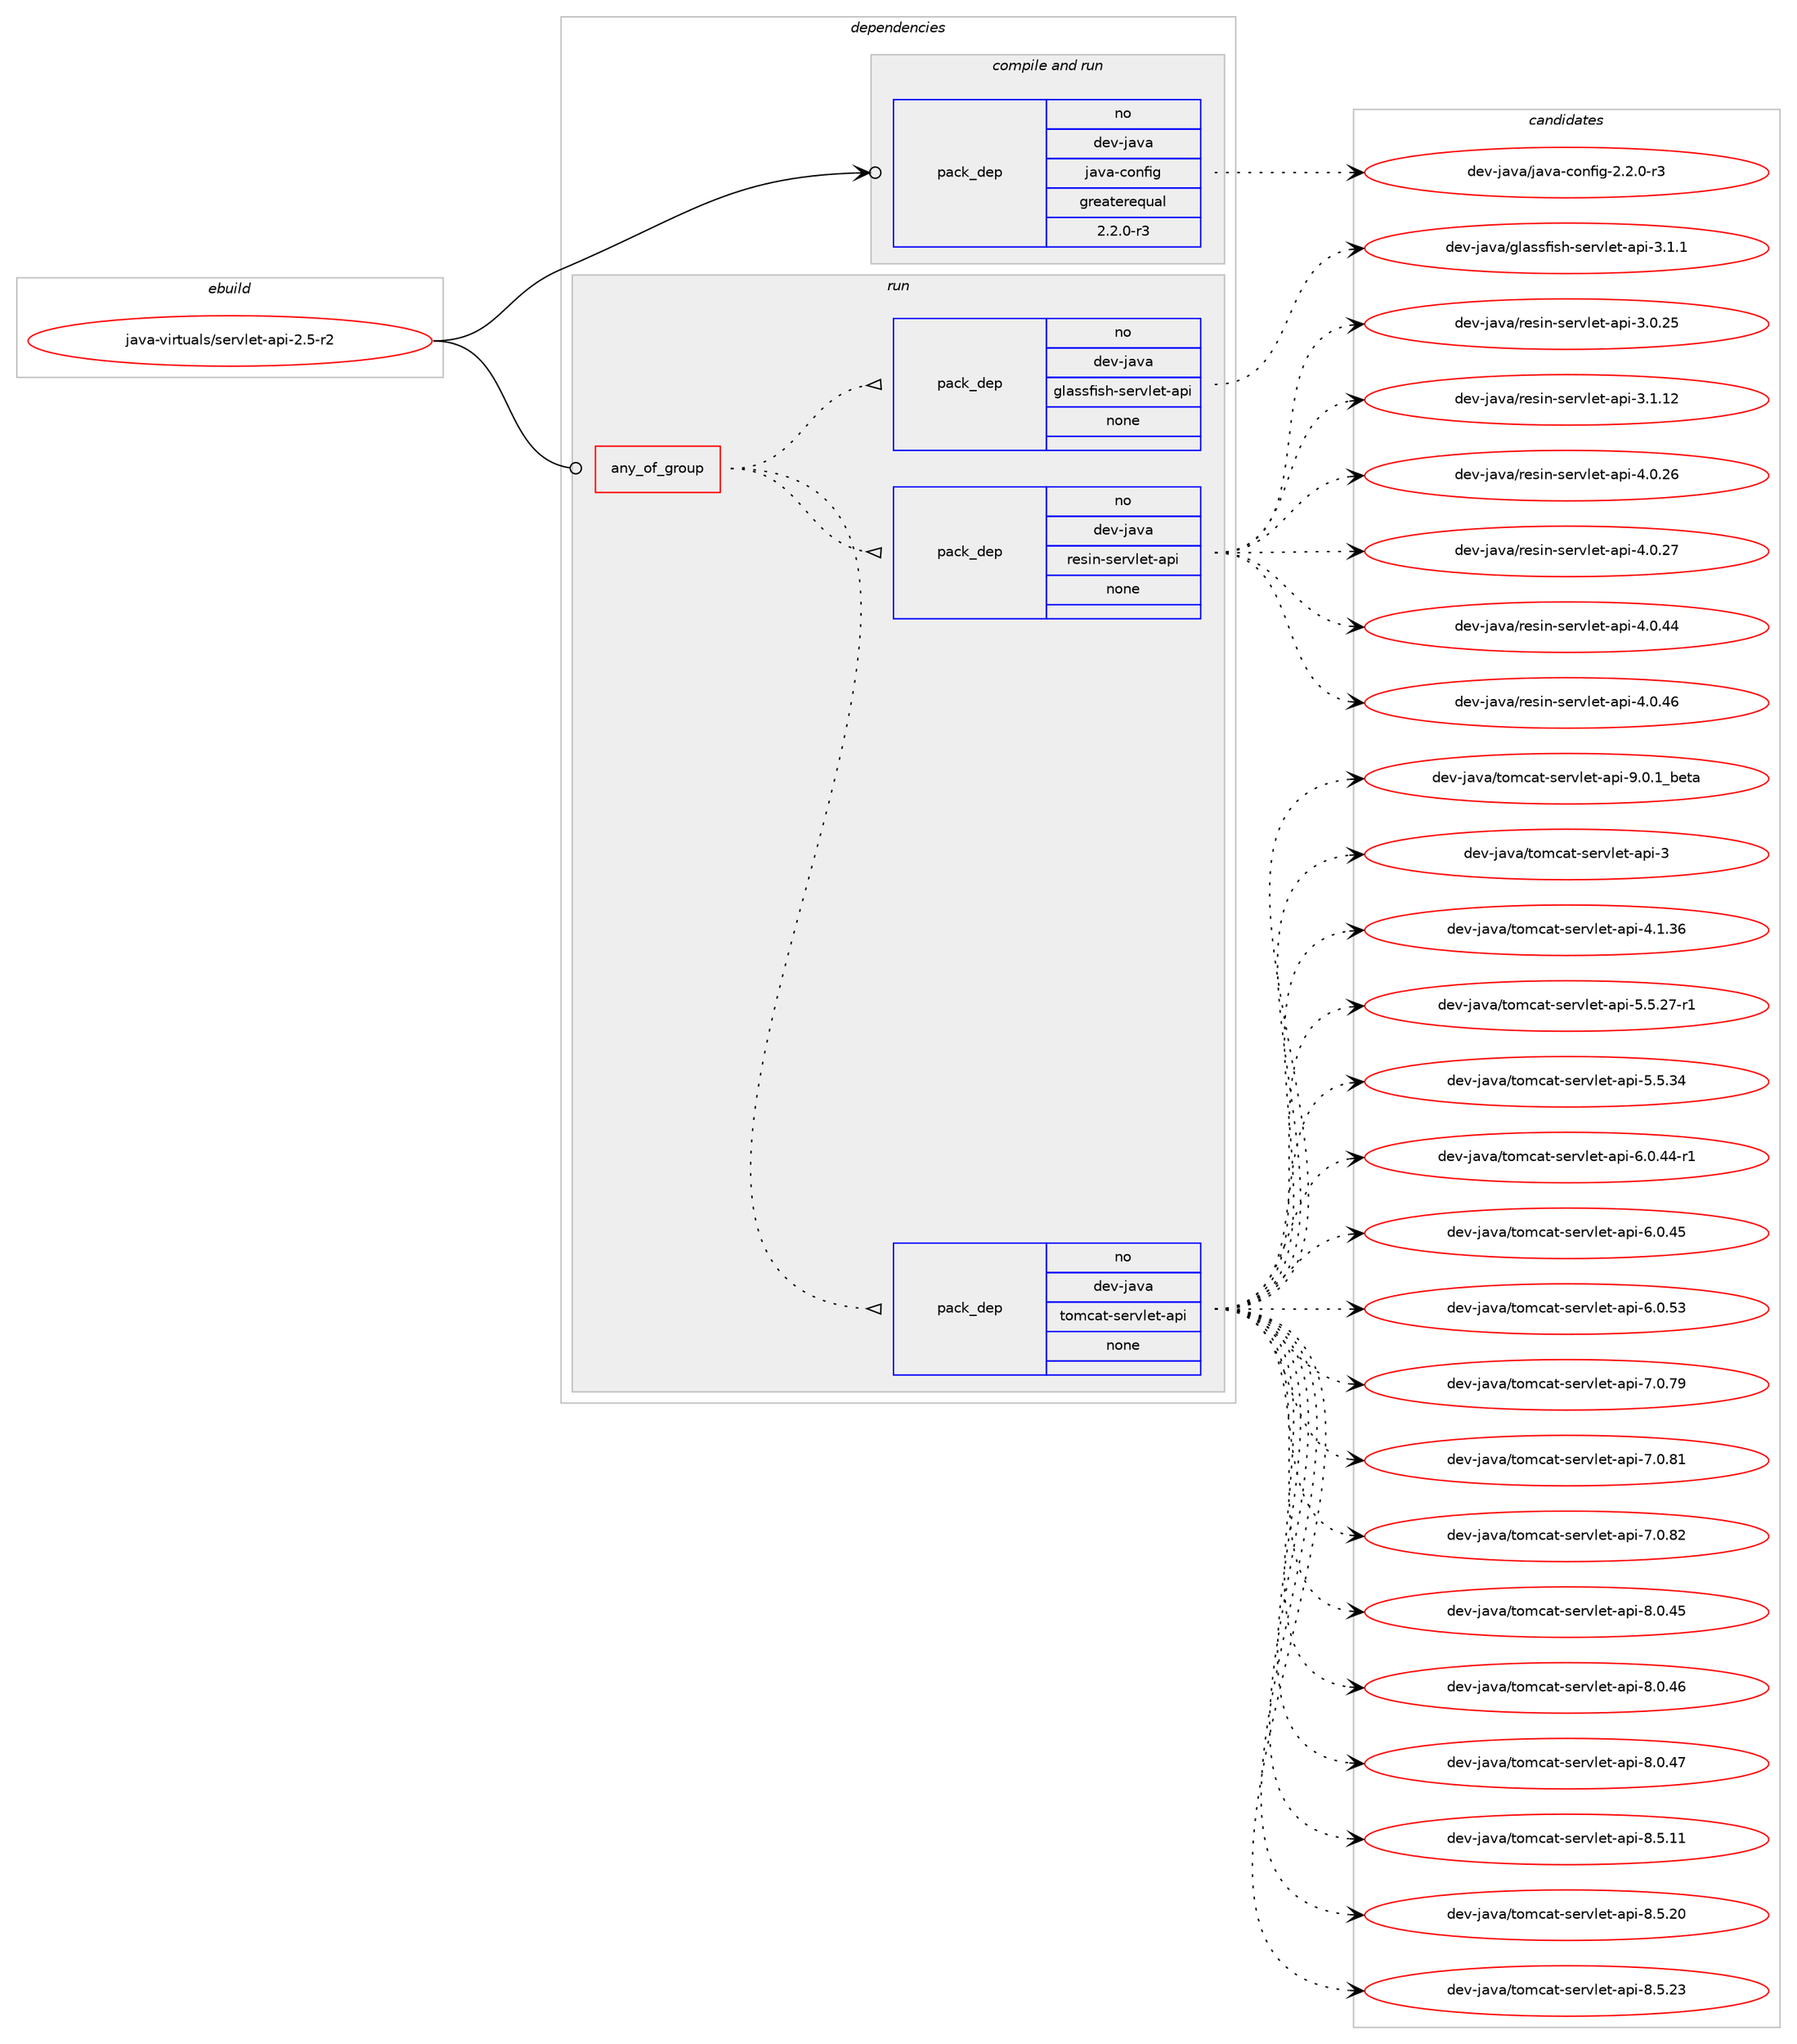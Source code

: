 digraph prolog {

# *************
# Graph options
# *************

newrank=true;
concentrate=true;
compound=true;
graph [rankdir=LR,fontname=Helvetica,fontsize=10,ranksep=1.5];#, ranksep=2.5, nodesep=0.2];
edge  [arrowhead=vee];
node  [fontname=Helvetica,fontsize=10];

# **********
# The ebuild
# **********

subgraph cluster_leftcol {
color=gray;
rank=same;
label=<<i>ebuild</i>>;
id [label="java-virtuals/servlet-api-2.5-r2", color=red, width=4, href="../java-virtuals/servlet-api-2.5-r2.svg"];
}

# ****************
# The dependencies
# ****************

subgraph cluster_midcol {
color=gray;
label=<<i>dependencies</i>>;
subgraph cluster_compile {
fillcolor="#eeeeee";
style=filled;
label=<<i>compile</i>>;
}
subgraph cluster_compileandrun {
fillcolor="#eeeeee";
style=filled;
label=<<i>compile and run</i>>;
subgraph pack225750 {
dependency313011 [label=<<TABLE BORDER="0" CELLBORDER="1" CELLSPACING="0" CELLPADDING="4" WIDTH="220"><TR><TD ROWSPAN="6" CELLPADDING="30">pack_dep</TD></TR><TR><TD WIDTH="110">no</TD></TR><TR><TD>dev-java</TD></TR><TR><TD>java-config</TD></TR><TR><TD>greaterequal</TD></TR><TR><TD>2.2.0-r3</TD></TR></TABLE>>, shape=none, color=blue];
}
id:e -> dependency313011:w [weight=20,style="solid",arrowhead="odotvee"];
}
subgraph cluster_run {
fillcolor="#eeeeee";
style=filled;
label=<<i>run</i>>;
subgraph any4895 {
dependency313012 [label=<<TABLE BORDER="0" CELLBORDER="1" CELLSPACING="0" CELLPADDING="4"><TR><TD CELLPADDING="10">any_of_group</TD></TR></TABLE>>, shape=none, color=red];subgraph pack225751 {
dependency313013 [label=<<TABLE BORDER="0" CELLBORDER="1" CELLSPACING="0" CELLPADDING="4" WIDTH="220"><TR><TD ROWSPAN="6" CELLPADDING="30">pack_dep</TD></TR><TR><TD WIDTH="110">no</TD></TR><TR><TD>dev-java</TD></TR><TR><TD>tomcat-servlet-api</TD></TR><TR><TD>none</TD></TR><TR><TD></TD></TR></TABLE>>, shape=none, color=blue];
}
dependency313012:e -> dependency313013:w [weight=20,style="dotted",arrowhead="oinv"];
subgraph pack225752 {
dependency313014 [label=<<TABLE BORDER="0" CELLBORDER="1" CELLSPACING="0" CELLPADDING="4" WIDTH="220"><TR><TD ROWSPAN="6" CELLPADDING="30">pack_dep</TD></TR><TR><TD WIDTH="110">no</TD></TR><TR><TD>dev-java</TD></TR><TR><TD>resin-servlet-api</TD></TR><TR><TD>none</TD></TR><TR><TD></TD></TR></TABLE>>, shape=none, color=blue];
}
dependency313012:e -> dependency313014:w [weight=20,style="dotted",arrowhead="oinv"];
subgraph pack225753 {
dependency313015 [label=<<TABLE BORDER="0" CELLBORDER="1" CELLSPACING="0" CELLPADDING="4" WIDTH="220"><TR><TD ROWSPAN="6" CELLPADDING="30">pack_dep</TD></TR><TR><TD WIDTH="110">no</TD></TR><TR><TD>dev-java</TD></TR><TR><TD>glassfish-servlet-api</TD></TR><TR><TD>none</TD></TR><TR><TD></TD></TR></TABLE>>, shape=none, color=blue];
}
dependency313012:e -> dependency313015:w [weight=20,style="dotted",arrowhead="oinv"];
}
id:e -> dependency313012:w [weight=20,style="solid",arrowhead="odot"];
}
}

# **************
# The candidates
# **************

subgraph cluster_choices {
rank=same;
color=gray;
label=<<i>candidates</i>>;

subgraph choice225750 {
color=black;
nodesep=1;
choice10010111845106971189747106971189745991111101021051034550465046484511451 [label="dev-java/java-config-2.2.0-r3", color=red, width=4,href="../dev-java/java-config-2.2.0-r3.svg"];
dependency313011:e -> choice10010111845106971189747106971189745991111101021051034550465046484511451:w [style=dotted,weight="100"];
}
subgraph choice225751 {
color=black;
nodesep=1;
choice1001011184510697118974711611110999971164511510111411810810111645971121054551 [label="dev-java/tomcat-servlet-api-3", color=red, width=4,href="../dev-java/tomcat-servlet-api-3.svg"];
choice10010111845106971189747116111109999711645115101114118108101116459711210545524649465154 [label="dev-java/tomcat-servlet-api-4.1.36", color=red, width=4,href="../dev-java/tomcat-servlet-api-4.1.36.svg"];
choice100101118451069711897471161111099997116451151011141181081011164597112105455346534650554511449 [label="dev-java/tomcat-servlet-api-5.5.27-r1", color=red, width=4,href="../dev-java/tomcat-servlet-api-5.5.27-r1.svg"];
choice10010111845106971189747116111109999711645115101114118108101116459711210545534653465152 [label="dev-java/tomcat-servlet-api-5.5.34", color=red, width=4,href="../dev-java/tomcat-servlet-api-5.5.34.svg"];
choice100101118451069711897471161111099997116451151011141181081011164597112105455446484652524511449 [label="dev-java/tomcat-servlet-api-6.0.44-r1", color=red, width=4,href="../dev-java/tomcat-servlet-api-6.0.44-r1.svg"];
choice10010111845106971189747116111109999711645115101114118108101116459711210545544648465253 [label="dev-java/tomcat-servlet-api-6.0.45", color=red, width=4,href="../dev-java/tomcat-servlet-api-6.0.45.svg"];
choice10010111845106971189747116111109999711645115101114118108101116459711210545544648465351 [label="dev-java/tomcat-servlet-api-6.0.53", color=red, width=4,href="../dev-java/tomcat-servlet-api-6.0.53.svg"];
choice10010111845106971189747116111109999711645115101114118108101116459711210545554648465557 [label="dev-java/tomcat-servlet-api-7.0.79", color=red, width=4,href="../dev-java/tomcat-servlet-api-7.0.79.svg"];
choice10010111845106971189747116111109999711645115101114118108101116459711210545554648465649 [label="dev-java/tomcat-servlet-api-7.0.81", color=red, width=4,href="../dev-java/tomcat-servlet-api-7.0.81.svg"];
choice10010111845106971189747116111109999711645115101114118108101116459711210545554648465650 [label="dev-java/tomcat-servlet-api-7.0.82", color=red, width=4,href="../dev-java/tomcat-servlet-api-7.0.82.svg"];
choice10010111845106971189747116111109999711645115101114118108101116459711210545564648465253 [label="dev-java/tomcat-servlet-api-8.0.45", color=red, width=4,href="../dev-java/tomcat-servlet-api-8.0.45.svg"];
choice10010111845106971189747116111109999711645115101114118108101116459711210545564648465254 [label="dev-java/tomcat-servlet-api-8.0.46", color=red, width=4,href="../dev-java/tomcat-servlet-api-8.0.46.svg"];
choice10010111845106971189747116111109999711645115101114118108101116459711210545564648465255 [label="dev-java/tomcat-servlet-api-8.0.47", color=red, width=4,href="../dev-java/tomcat-servlet-api-8.0.47.svg"];
choice10010111845106971189747116111109999711645115101114118108101116459711210545564653464949 [label="dev-java/tomcat-servlet-api-8.5.11", color=red, width=4,href="../dev-java/tomcat-servlet-api-8.5.11.svg"];
choice10010111845106971189747116111109999711645115101114118108101116459711210545564653465048 [label="dev-java/tomcat-servlet-api-8.5.20", color=red, width=4,href="../dev-java/tomcat-servlet-api-8.5.20.svg"];
choice10010111845106971189747116111109999711645115101114118108101116459711210545564653465051 [label="dev-java/tomcat-servlet-api-8.5.23", color=red, width=4,href="../dev-java/tomcat-servlet-api-8.5.23.svg"];
choice100101118451069711897471161111099997116451151011141181081011164597112105455746484649959810111697 [label="dev-java/tomcat-servlet-api-9.0.1_beta", color=red, width=4,href="../dev-java/tomcat-servlet-api-9.0.1_beta.svg"];
dependency313013:e -> choice1001011184510697118974711611110999971164511510111411810810111645971121054551:w [style=dotted,weight="100"];
dependency313013:e -> choice10010111845106971189747116111109999711645115101114118108101116459711210545524649465154:w [style=dotted,weight="100"];
dependency313013:e -> choice100101118451069711897471161111099997116451151011141181081011164597112105455346534650554511449:w [style=dotted,weight="100"];
dependency313013:e -> choice10010111845106971189747116111109999711645115101114118108101116459711210545534653465152:w [style=dotted,weight="100"];
dependency313013:e -> choice100101118451069711897471161111099997116451151011141181081011164597112105455446484652524511449:w [style=dotted,weight="100"];
dependency313013:e -> choice10010111845106971189747116111109999711645115101114118108101116459711210545544648465253:w [style=dotted,weight="100"];
dependency313013:e -> choice10010111845106971189747116111109999711645115101114118108101116459711210545544648465351:w [style=dotted,weight="100"];
dependency313013:e -> choice10010111845106971189747116111109999711645115101114118108101116459711210545554648465557:w [style=dotted,weight="100"];
dependency313013:e -> choice10010111845106971189747116111109999711645115101114118108101116459711210545554648465649:w [style=dotted,weight="100"];
dependency313013:e -> choice10010111845106971189747116111109999711645115101114118108101116459711210545554648465650:w [style=dotted,weight="100"];
dependency313013:e -> choice10010111845106971189747116111109999711645115101114118108101116459711210545564648465253:w [style=dotted,weight="100"];
dependency313013:e -> choice10010111845106971189747116111109999711645115101114118108101116459711210545564648465254:w [style=dotted,weight="100"];
dependency313013:e -> choice10010111845106971189747116111109999711645115101114118108101116459711210545564648465255:w [style=dotted,weight="100"];
dependency313013:e -> choice10010111845106971189747116111109999711645115101114118108101116459711210545564653464949:w [style=dotted,weight="100"];
dependency313013:e -> choice10010111845106971189747116111109999711645115101114118108101116459711210545564653465048:w [style=dotted,weight="100"];
dependency313013:e -> choice10010111845106971189747116111109999711645115101114118108101116459711210545564653465051:w [style=dotted,weight="100"];
dependency313013:e -> choice100101118451069711897471161111099997116451151011141181081011164597112105455746484649959810111697:w [style=dotted,weight="100"];
}
subgraph choice225752 {
color=black;
nodesep=1;
choice1001011184510697118974711410111510511045115101114118108101116459711210545514648465053 [label="dev-java/resin-servlet-api-3.0.25", color=red, width=4,href="../dev-java/resin-servlet-api-3.0.25.svg"];
choice1001011184510697118974711410111510511045115101114118108101116459711210545514649464950 [label="dev-java/resin-servlet-api-3.1.12", color=red, width=4,href="../dev-java/resin-servlet-api-3.1.12.svg"];
choice1001011184510697118974711410111510511045115101114118108101116459711210545524648465054 [label="dev-java/resin-servlet-api-4.0.26", color=red, width=4,href="../dev-java/resin-servlet-api-4.0.26.svg"];
choice1001011184510697118974711410111510511045115101114118108101116459711210545524648465055 [label="dev-java/resin-servlet-api-4.0.27", color=red, width=4,href="../dev-java/resin-servlet-api-4.0.27.svg"];
choice1001011184510697118974711410111510511045115101114118108101116459711210545524648465252 [label="dev-java/resin-servlet-api-4.0.44", color=red, width=4,href="../dev-java/resin-servlet-api-4.0.44.svg"];
choice1001011184510697118974711410111510511045115101114118108101116459711210545524648465254 [label="dev-java/resin-servlet-api-4.0.46", color=red, width=4,href="../dev-java/resin-servlet-api-4.0.46.svg"];
dependency313014:e -> choice1001011184510697118974711410111510511045115101114118108101116459711210545514648465053:w [style=dotted,weight="100"];
dependency313014:e -> choice1001011184510697118974711410111510511045115101114118108101116459711210545514649464950:w [style=dotted,weight="100"];
dependency313014:e -> choice1001011184510697118974711410111510511045115101114118108101116459711210545524648465054:w [style=dotted,weight="100"];
dependency313014:e -> choice1001011184510697118974711410111510511045115101114118108101116459711210545524648465055:w [style=dotted,weight="100"];
dependency313014:e -> choice1001011184510697118974711410111510511045115101114118108101116459711210545524648465252:w [style=dotted,weight="100"];
dependency313014:e -> choice1001011184510697118974711410111510511045115101114118108101116459711210545524648465254:w [style=dotted,weight="100"];
}
subgraph choice225753 {
color=black;
nodesep=1;
choice1001011184510697118974710310897115115102105115104451151011141181081011164597112105455146494649 [label="dev-java/glassfish-servlet-api-3.1.1", color=red, width=4,href="../dev-java/glassfish-servlet-api-3.1.1.svg"];
dependency313015:e -> choice1001011184510697118974710310897115115102105115104451151011141181081011164597112105455146494649:w [style=dotted,weight="100"];
}
}

}
